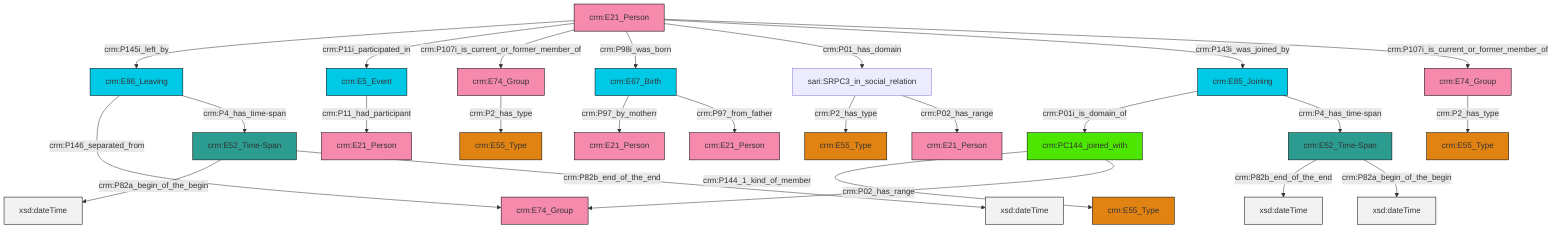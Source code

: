 graph TD
classDef Literal fill:#f2f2f2,stroke:#000000;
classDef CRM_Entity fill:#FFFFFF,stroke:#000000;
classDef Temporal_Entity fill:#00C9E6, stroke:#000000;
classDef Type fill:#E18312, stroke:#000000;
classDef Time-Span fill:#2C9C91, stroke:#000000;
classDef Appellation fill:#FFEB7F, stroke:#000000;
classDef Place fill:#008836, stroke:#000000;
classDef Persistent_Item fill:#B266B2, stroke:#000000;
classDef Conceptual_Object fill:#FFD700, stroke:#000000;
classDef Physical_Thing fill:#D2B48C, stroke:#000000;
classDef Actor fill:#f58aad, stroke:#000000;
classDef PC_Classes fill:#4ce600, stroke:#000000;
classDef Multi fill:#cccccc,stroke:#000000;

2["crm:E5_Event"]:::Temporal_Entity -->|crm:P11_had_participant| 0["crm:E21_Person"]:::Actor
3["crm:E21_Person"]:::Actor -->|crm:P145i_left_by| 4["crm:E86_Leaving"]:::Temporal_Entity
8["crm:PC144_joined_with"]:::PC_Classes -->|crm:P144_1_kind_of_member| 9["crm:E55_Type"]:::Type
3["crm:E21_Person"]:::Actor -->|crm:P11i_participated_in| 2["crm:E5_Event"]:::Temporal_Entity
8["crm:PC144_joined_with"]:::PC_Classes -->|crm:P02_has_range| 5["crm:E74_Group"]:::Actor
4["crm:E86_Leaving"]:::Temporal_Entity -->|crm:P146_separated_from| 5["crm:E74_Group"]:::Actor
24["crm:E85_Joining"]:::Temporal_Entity -->|crm:P01i_is_domain_of| 8["crm:PC144_joined_with"]:::PC_Classes
22["sari:SRPC3_in_social_relation"]:::Default -->|crm:P2_has_type| 27["crm:E55_Type"]:::Type
3["crm:E21_Person"]:::Actor -->|crm:P107i_is_current_or_former_member_of| 17["crm:E74_Group"]:::Actor
30["crm:E52_Time-Span"]:::Time-Span -->|crm:P82a_begin_of_the_begin| 31[xsd:dateTime]:::Literal
4["crm:E86_Leaving"]:::Temporal_Entity -->|crm:P4_has_time-span| 30["crm:E52_Time-Span"]:::Time-Span
13["crm:E74_Group"]:::Actor -->|crm:P2_has_type| 25["crm:E55_Type"]:::Type
24["crm:E85_Joining"]:::Temporal_Entity -->|crm:P4_has_time-span| 33["crm:E52_Time-Span"]:::Time-Span
33["crm:E52_Time-Span"]:::Time-Span -->|crm:P82b_end_of_the_end| 40[xsd:dateTime]:::Literal
36["crm:E67_Birth"]:::Temporal_Entity -->|crm:P97_by_motherr| 38["crm:E21_Person"]:::Actor
22["sari:SRPC3_in_social_relation"]:::Default -->|crm:P02_has_range| 15["crm:E21_Person"]:::Actor
30["crm:E52_Time-Span"]:::Time-Span -->|crm:P82b_end_of_the_end| 42[xsd:dateTime]:::Literal
17["crm:E74_Group"]:::Actor -->|crm:P2_has_type| 11["crm:E55_Type"]:::Type
3["crm:E21_Person"]:::Actor -->|crm:P98i_was_born| 36["crm:E67_Birth"]:::Temporal_Entity
3["crm:E21_Person"]:::Actor -->|crm:P01_has_domain| 22["sari:SRPC3_in_social_relation"]:::Default
33["crm:E52_Time-Span"]:::Time-Span -->|crm:P82a_begin_of_the_begin| 45[xsd:dateTime]:::Literal
3["crm:E21_Person"]:::Actor -->|crm:P143i_was_joined_by| 24["crm:E85_Joining"]:::Temporal_Entity
36["crm:E67_Birth"]:::Temporal_Entity -->|crm:P97_from_father| 19["crm:E21_Person"]:::Actor
3["crm:E21_Person"]:::Actor -->|crm:P107i_is_current_or_former_member_of| 13["crm:E74_Group"]:::Actor